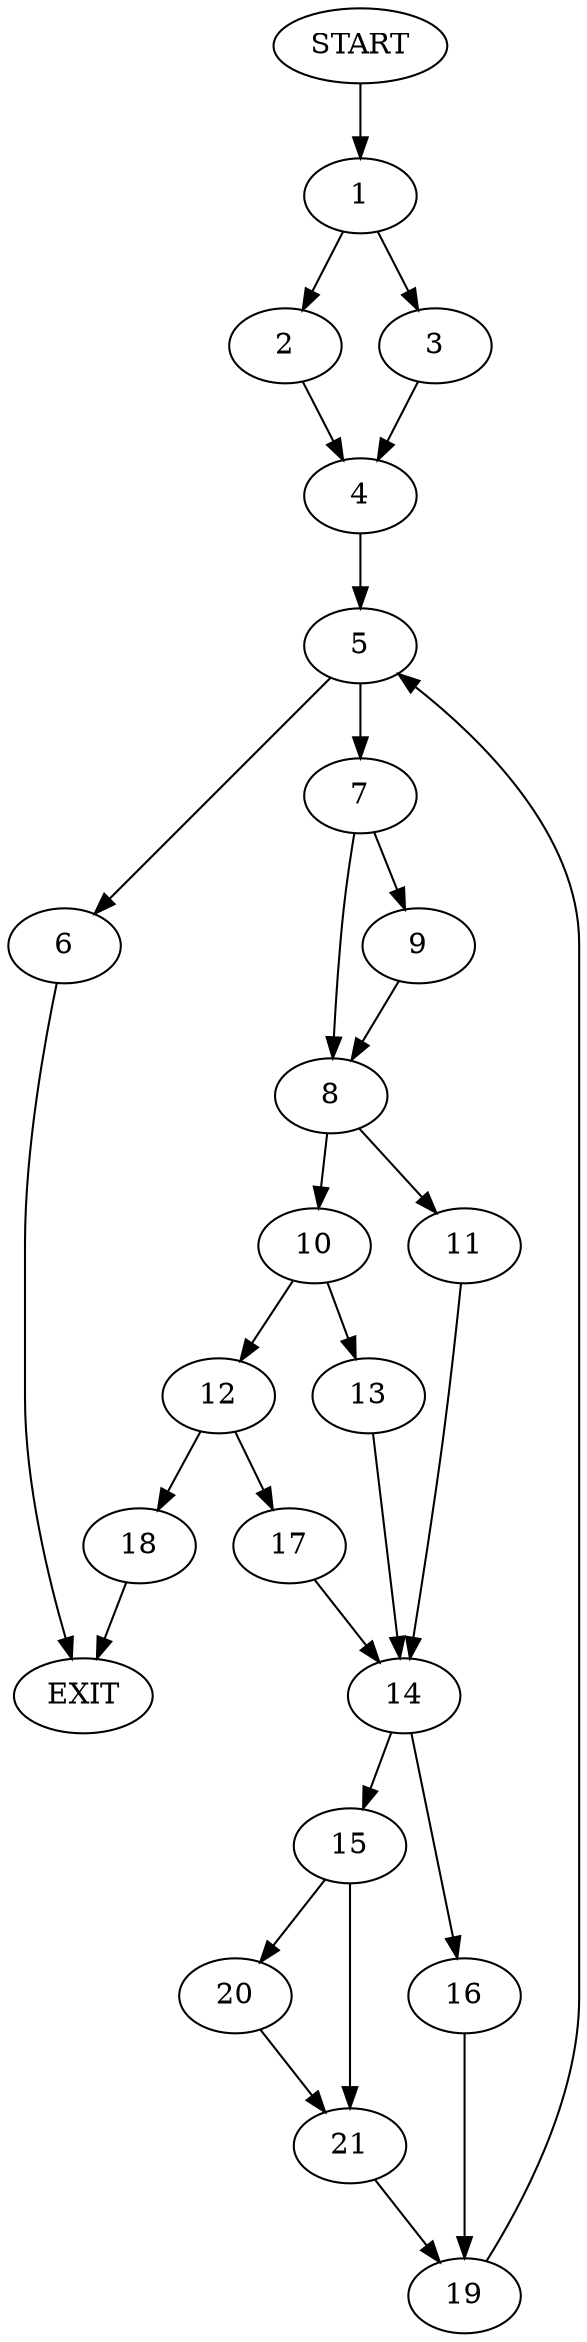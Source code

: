 digraph {
0 [label="START"]
22 [label="EXIT"]
0 -> 1
1 -> 2
1 -> 3
3 -> 4
2 -> 4
4 -> 5
5 -> 6
5 -> 7
6 -> 22
7 -> 8
7 -> 9
8 -> 10
8 -> 11
9 -> 8
10 -> 12
10 -> 13
11 -> 14
14 -> 15
14 -> 16
13 -> 14
12 -> 17
12 -> 18
17 -> 14
18 -> 22
16 -> 19
15 -> 20
15 -> 21
20 -> 21
21 -> 19
19 -> 5
}
